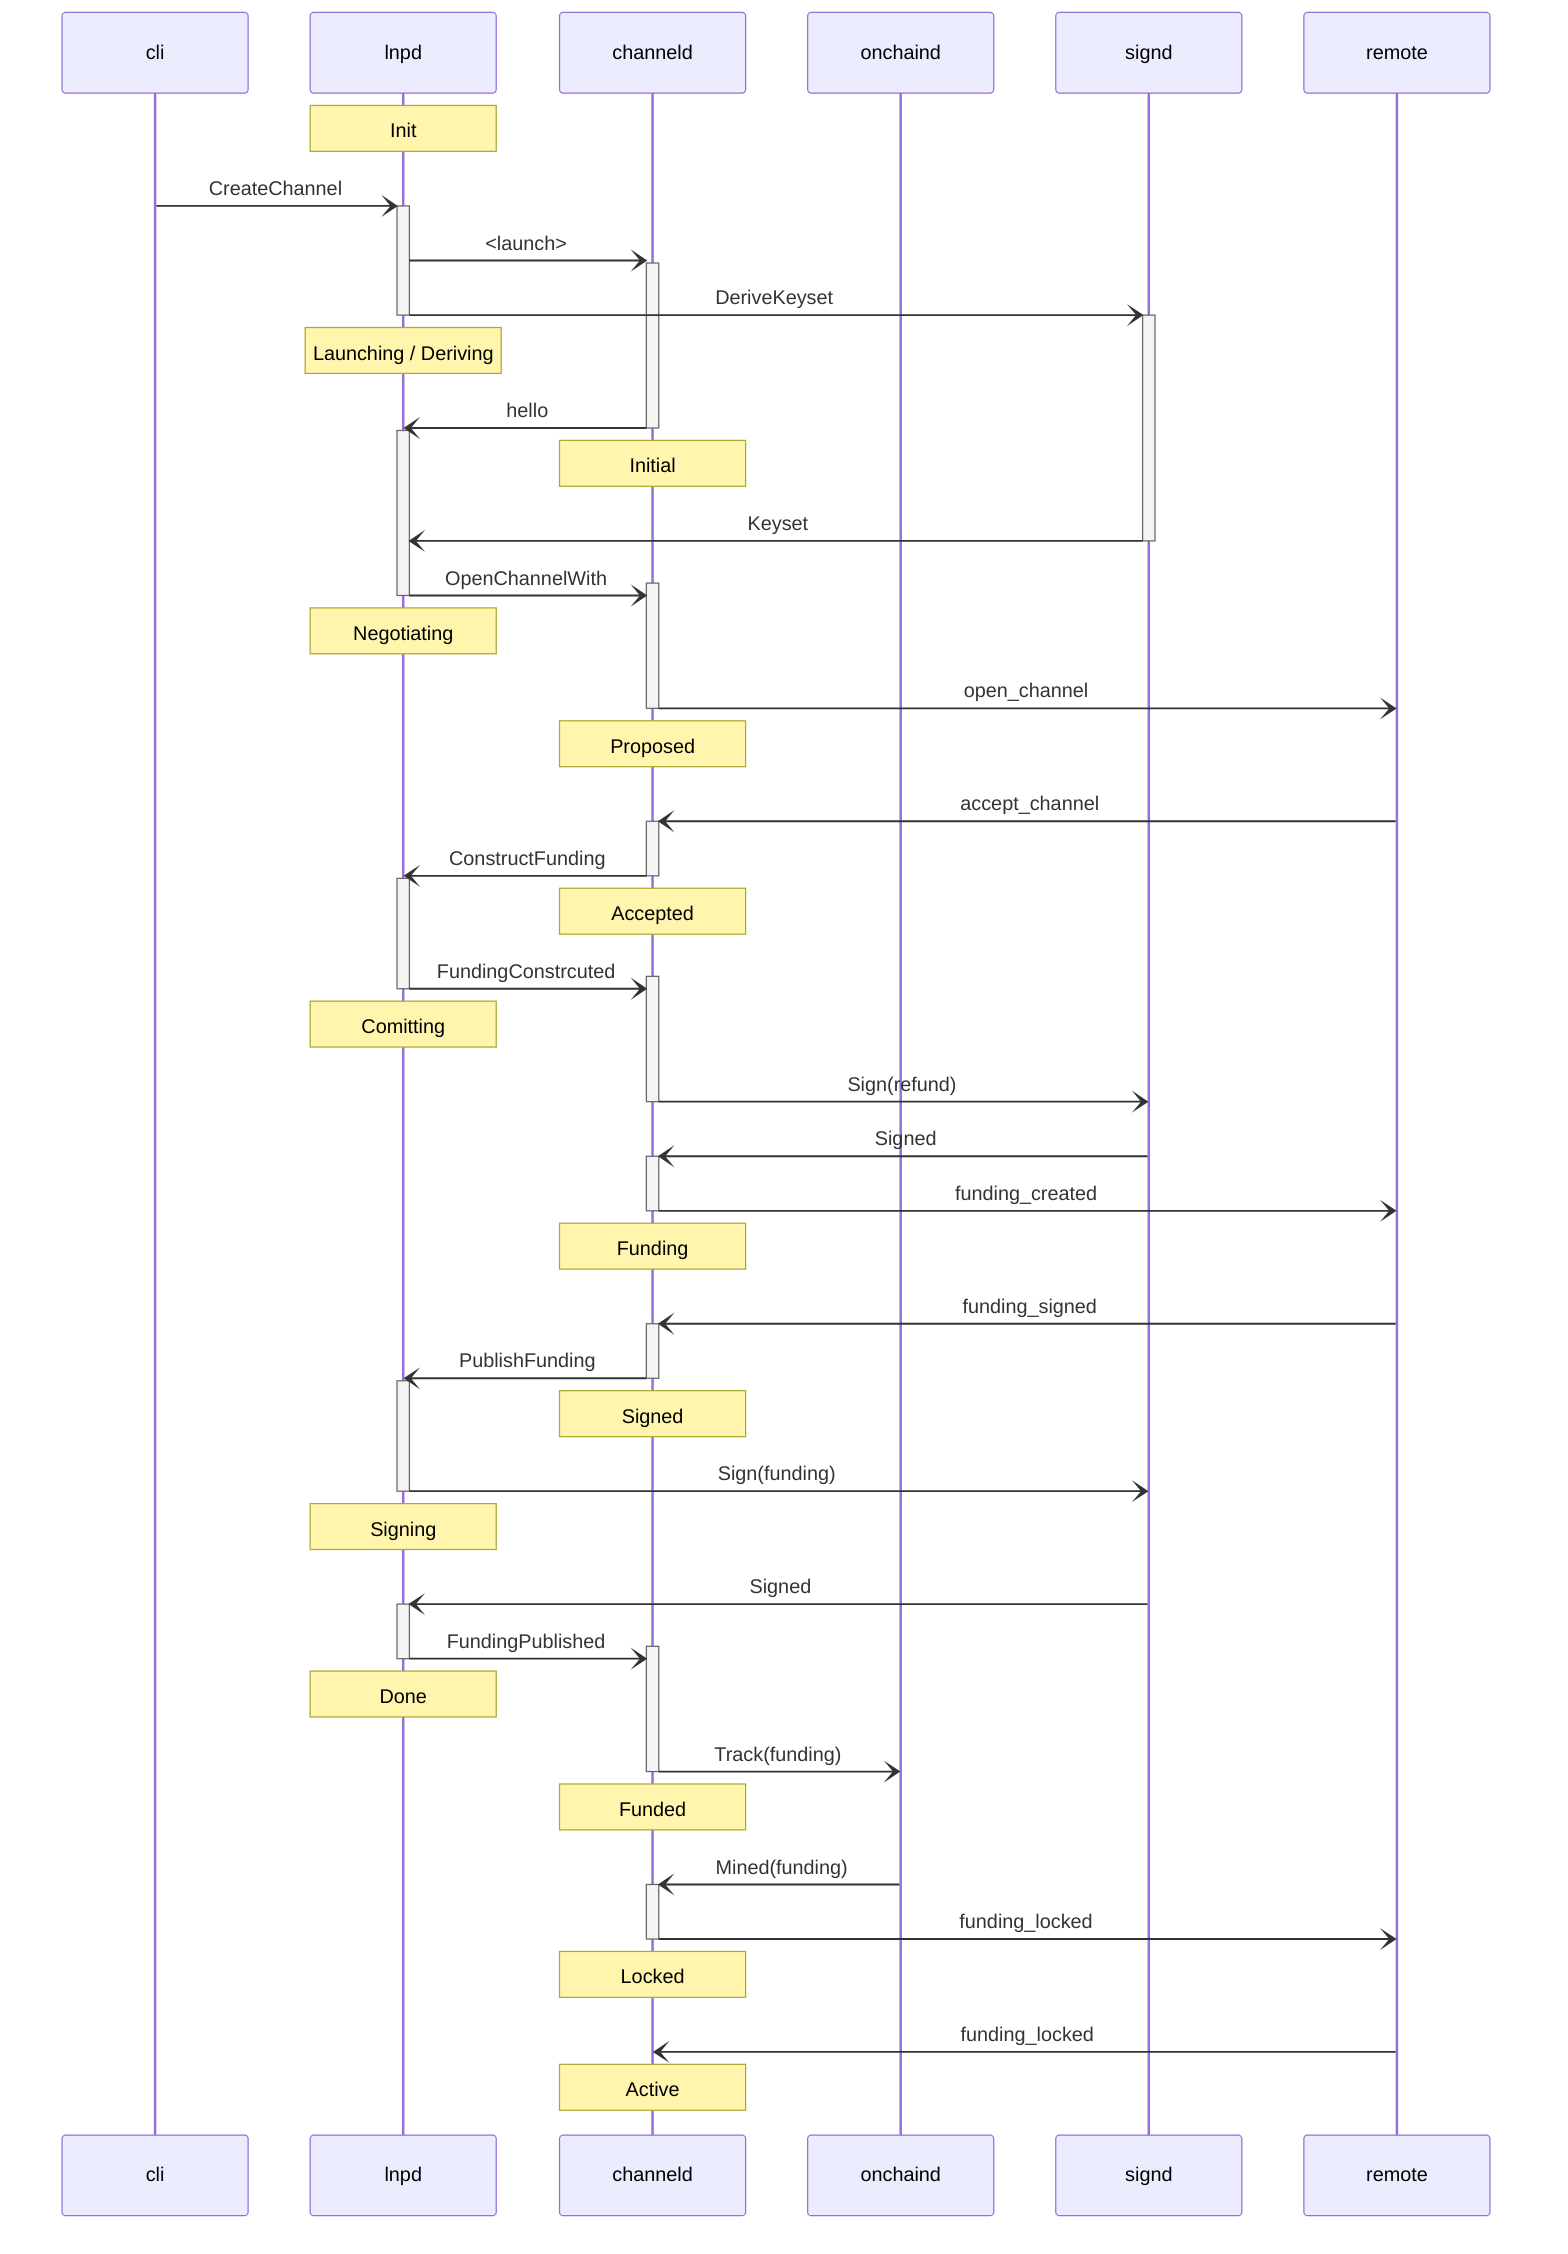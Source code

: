 sequenceDiagram

participant cli
participant lnpd
participant channeld
participant onchaind
participant signd
participant remote

note over lnpd: Init
cli -) +lnpd: CreateChannel
lnpd -) +channeld: <launch>
lnpd -) +signd: DeriveKeyset
deactivate lnpd
note over lnpd: Launching / Deriving
channeld -) -lnpd: hello
activate lnpd
note over channeld: Initial
signd -) -lnpd: Keyset
lnpd -) +channeld: OpenChannelWith
deactivate lnpd
note over lnpd: Negotiating
channeld -) -remote: open_channel
note over channeld: Proposed

remote -) +channeld: accept_channel
channeld -) -lnpd: ConstructFunding
activate lnpd
note over channeld: Accepted
lnpd -) +channeld: FundingConstrcuted
deactivate lnpd
note over lnpd: Comitting
channeld -) -signd: Sign(refund)
signd -) +channeld: Signed
channeld -) -remote: funding_created
note over channeld: Funding

remote -) +channeld: funding_signed
channeld -) -lnpd: PublishFunding
activate lnpd
note over channeld: Signed
lnpd -) signd: Sign(funding)
deactivate lnpd
note over lnpd: Signing
signd -) +lnpd: Signed
lnpd -) +channeld: FundingPublished
deactivate lnpd
note over lnpd: Done
channeld -) -onchaind: Track(funding)
note over channeld: Funded

onchaind -) +channeld: Mined(funding)
channeld -) -remote: funding_locked
note over channeld: Locked

remote -) channeld: funding_locked
note over channeld: Active